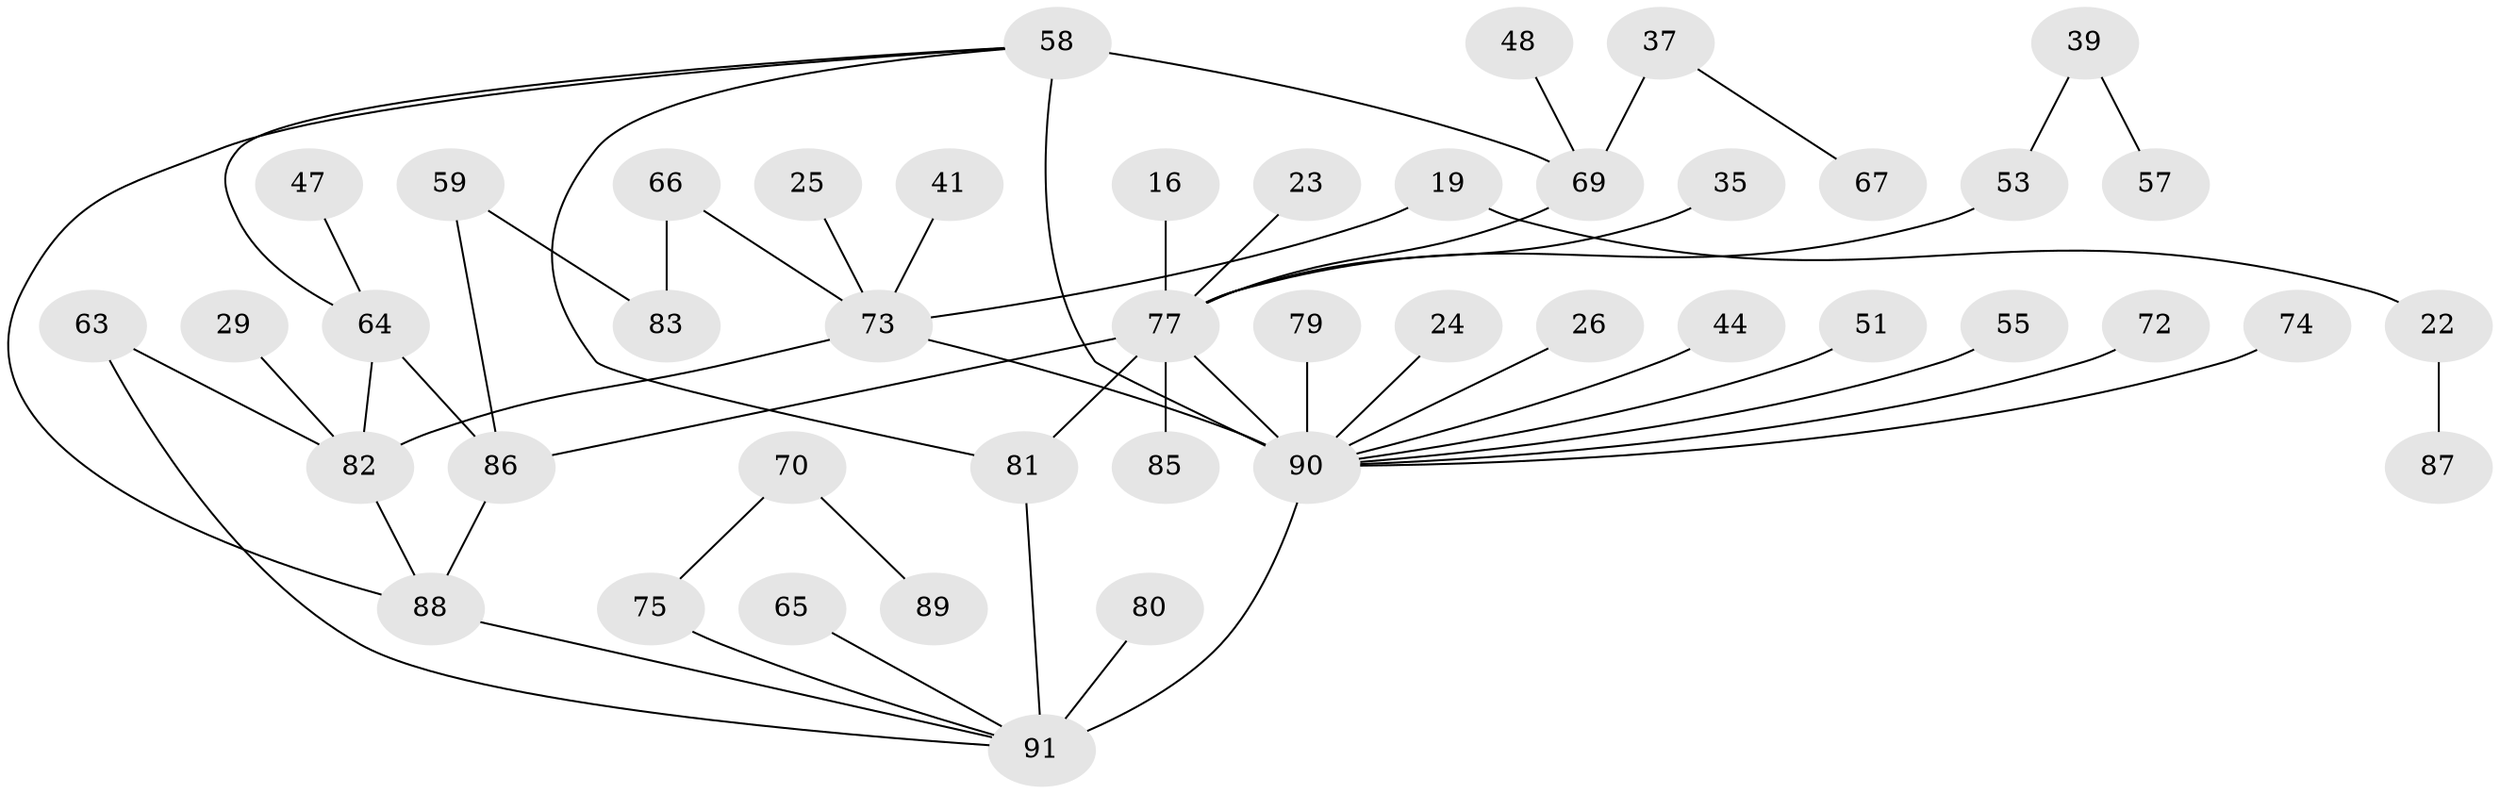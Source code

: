 // original degree distribution, {5: 0.06593406593406594, 8: 0.01098901098901099, 2: 0.2967032967032967, 7: 0.01098901098901099, 3: 0.16483516483516483, 4: 0.04395604395604396, 6: 0.03296703296703297, 1: 0.37362637362637363}
// Generated by graph-tools (version 1.1) at 2025/42/03/09/25 04:42:46]
// undirected, 45 vertices, 54 edges
graph export_dot {
graph [start="1"]
  node [color=gray90,style=filled];
  16;
  19;
  22;
  23;
  24;
  25;
  26;
  29;
  35;
  37 [super="+28"];
  39;
  41;
  44;
  47;
  48;
  51;
  53 [super="+38"];
  55;
  57;
  58 [super="+14+42+49"];
  59;
  63;
  64 [super="+6"];
  65;
  66;
  67;
  69 [super="+12"];
  70;
  72;
  73 [super="+30+17"];
  74;
  75 [super="+61"];
  77 [super="+13"];
  79;
  80;
  81 [super="+68"];
  82 [super="+15"];
  83;
  85;
  86 [super="+52"];
  87;
  88 [super="+11+50+76"];
  89;
  90 [super="+9+20+84+71"];
  91 [super="+60+43"];
  16 -- 77;
  19 -- 22;
  19 -- 73;
  22 -- 87;
  23 -- 77;
  24 -- 90;
  25 -- 73;
  26 -- 90;
  29 -- 82;
  35 -- 77;
  37 -- 67;
  37 -- 69 [weight=2];
  39 -- 57;
  39 -- 53;
  41 -- 73;
  44 -- 90;
  47 -- 64;
  48 -- 69;
  51 -- 90;
  53 -- 77;
  55 -- 90;
  58 -- 69 [weight=2];
  58 -- 88;
  58 -- 64;
  58 -- 81;
  58 -- 90 [weight=2];
  59 -- 83;
  59 -- 86;
  63 -- 82;
  63 -- 91;
  64 -- 82;
  64 -- 86;
  65 -- 91;
  66 -- 83;
  66 -- 73;
  69 -- 77;
  70 -- 89;
  70 -- 75;
  72 -- 90;
  73 -- 90;
  73 -- 82;
  74 -- 90;
  75 -- 91;
  77 -- 85;
  77 -- 86 [weight=2];
  77 -- 81;
  77 -- 90;
  79 -- 90;
  80 -- 91;
  81 -- 91;
  82 -- 88;
  86 -- 88;
  88 -- 91;
  90 -- 91 [weight=3];
}
